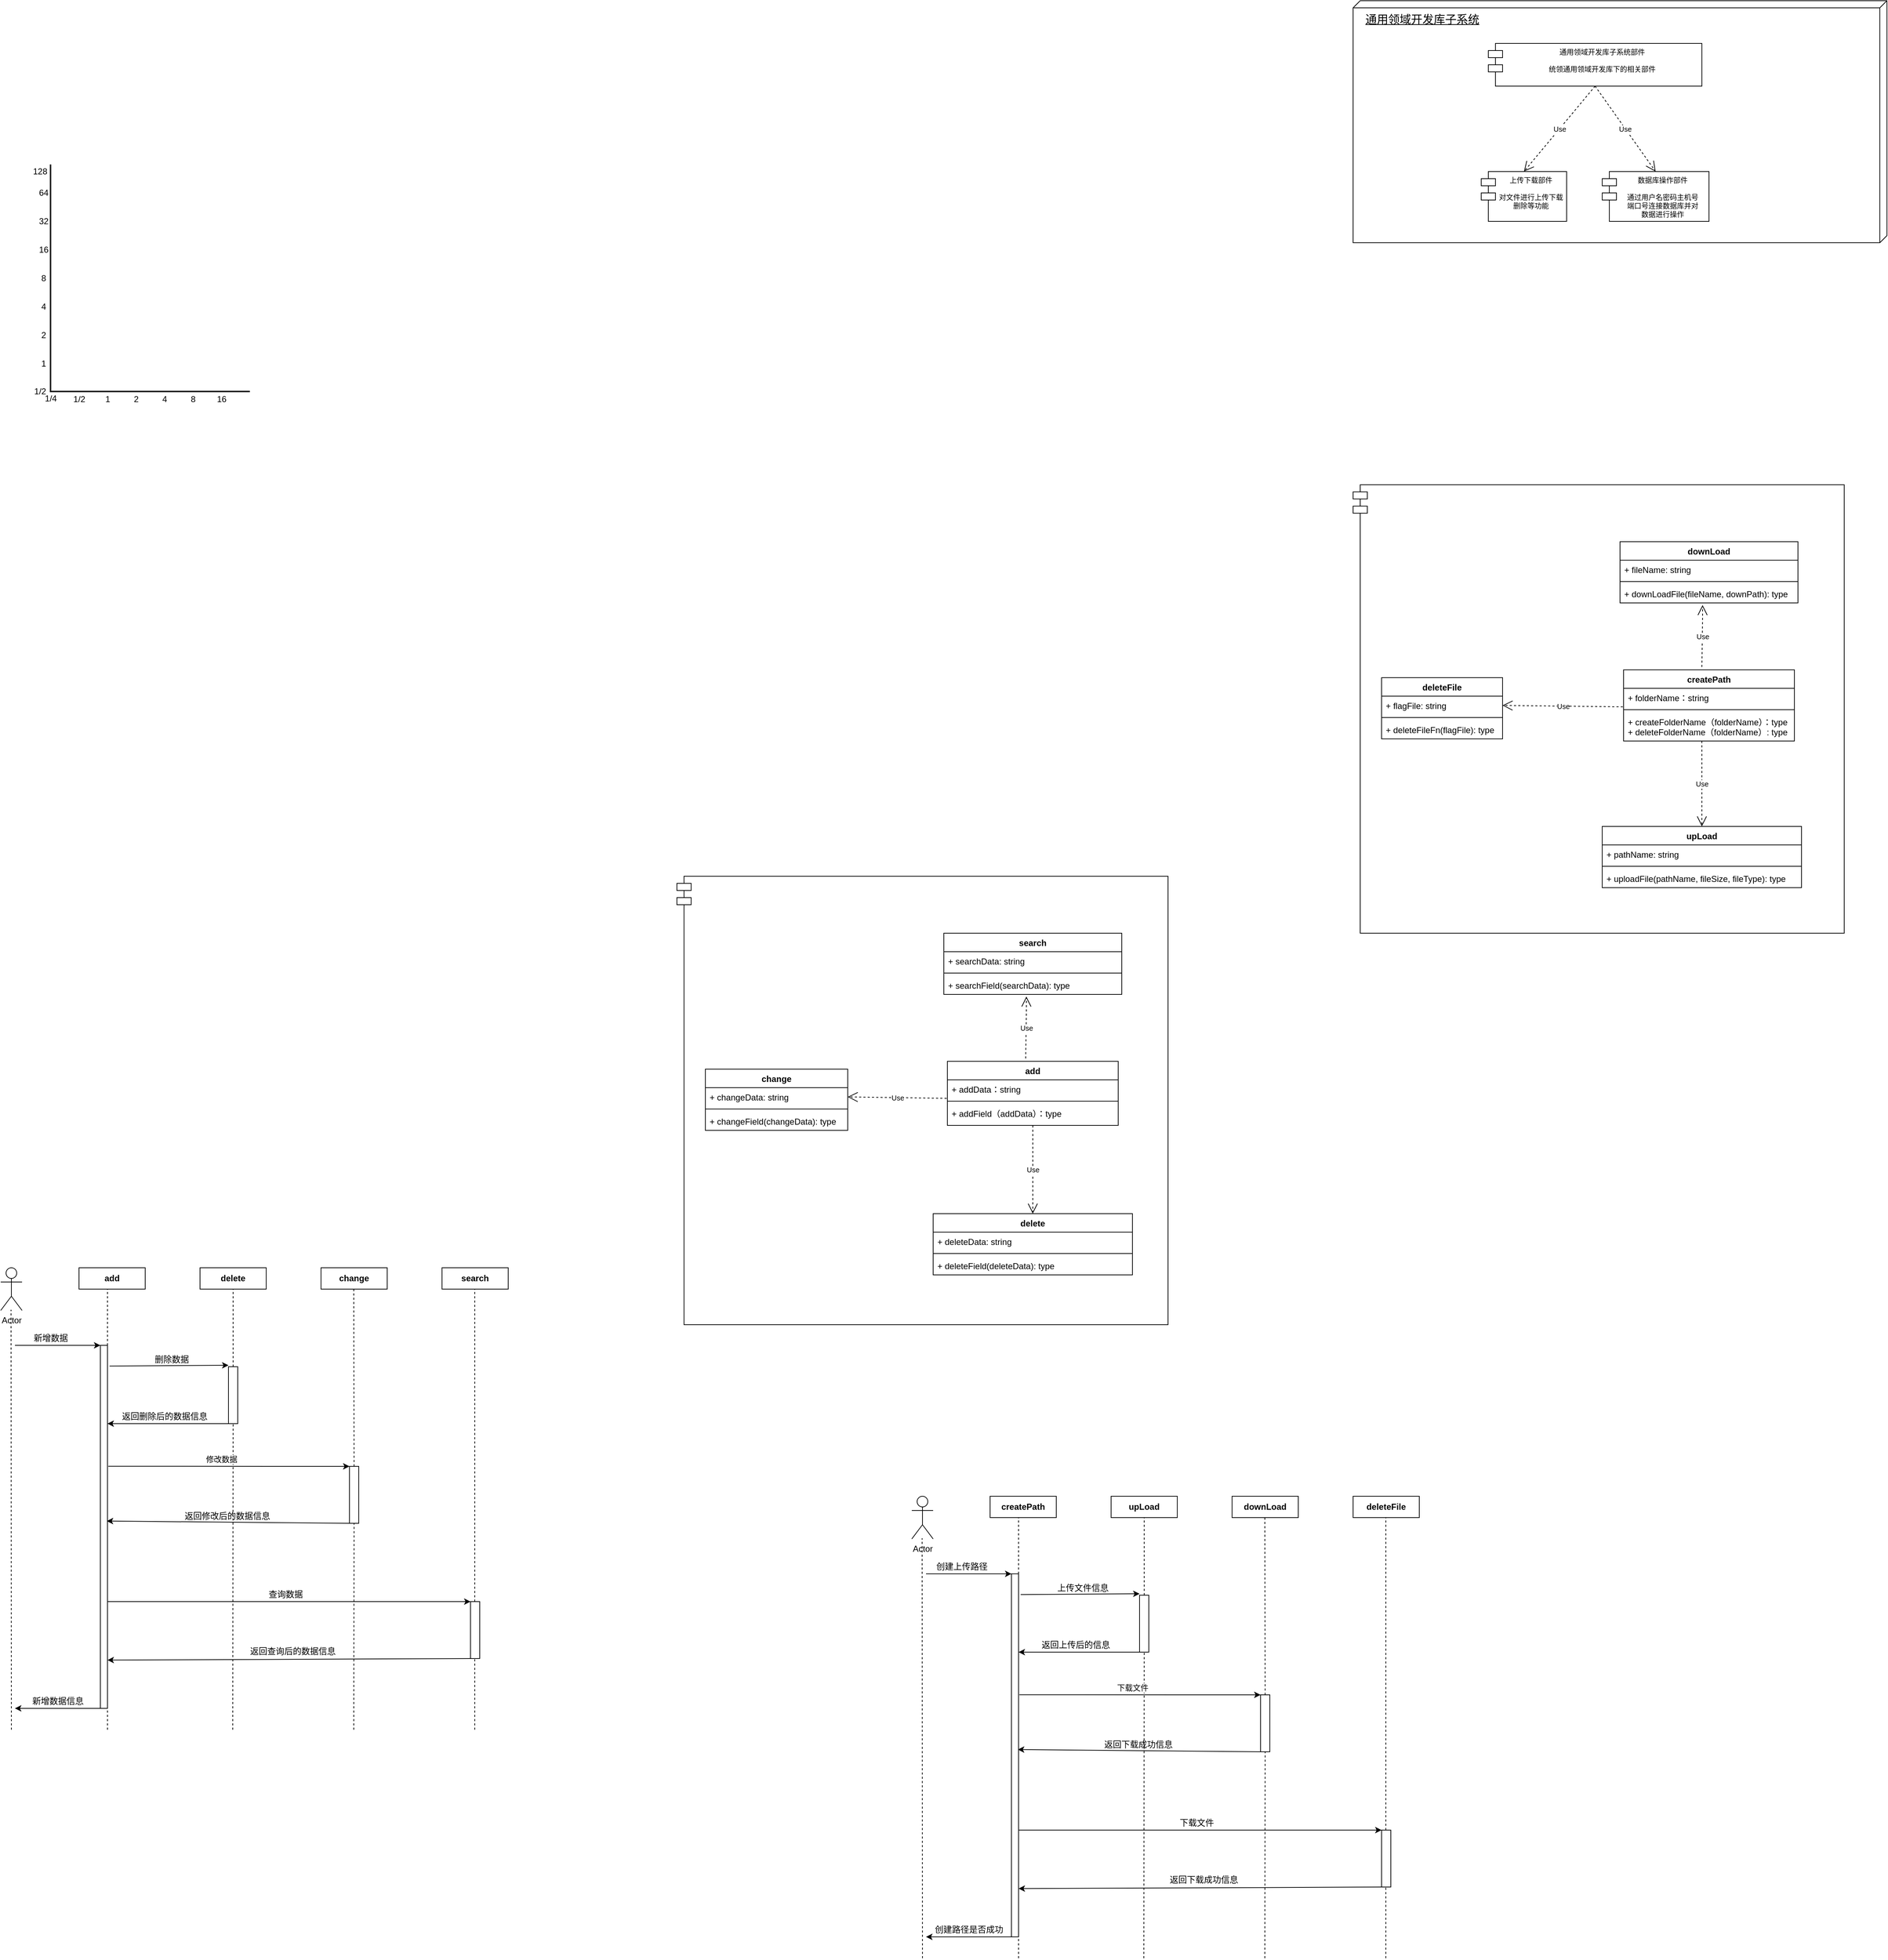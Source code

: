 <mxfile version="20.2.2" type="github" pages="2">
  <diagram id="GEklgDhc1H4WAajkZLwl" name="Page-1">
    <mxGraphModel dx="4471" dy="1165" grid="1" gridSize="10" guides="1" tooltips="1" connect="1" arrows="1" fold="1" page="1" pageScale="1" pageWidth="827" pageHeight="1169" math="0" shadow="0">
      <root>
        <mxCell id="0" />
        <mxCell id="1" parent="0" />
        <mxCell id="Ar353TBJQhKHL542_Uao-21" value="&lt;p class=&quot;MsoNormal&quot; style=&quot;margin: 0pt 0pt 0.0pt ; text-indent: 10pt ; text-align: justify ; line-height: 24px ; font-size: 12pt&quot;&gt;&lt;span style=&quot;font-size: 12pt&quot;&gt;通用领域开发库子系统&lt;/span&gt;&lt;/p&gt;" style="verticalAlign=top;align=left;spacingTop=8;spacingLeft=2;spacingRight=12;shape=cube;size=10;direction=south;fontStyle=4;html=1;" parent="1" vertex="1">
          <mxGeometry x="30" y="50" width="750" height="340" as="geometry" />
        </mxCell>
        <mxCell id="Ar353TBJQhKHL542_Uao-23" value="上传下载部件&#xa;&#xa;对文件进行上传下载&#xa;删除等功能" style="shape=module;align=left;spacingLeft=20;align=center;verticalAlign=top;fontSize=10;" parent="1" vertex="1">
          <mxGeometry x="210" y="290" width="120" height="70" as="geometry" />
        </mxCell>
        <mxCell id="Ar353TBJQhKHL542_Uao-27" value="数据库操作部件&#xa;&#xa;通过用户名密码主机号&#xa;端口号连接数据库并对&#xa;数据进行操作" style="shape=module;align=left;spacingLeft=20;align=center;verticalAlign=top;fontSize=10;" parent="1" vertex="1">
          <mxGeometry x="380" y="290" width="150" height="70" as="geometry" />
        </mxCell>
        <mxCell id="Ar353TBJQhKHL542_Uao-28" value="通用领域开发库子系统部件&#xa;&#xa;统领通用领域开发库下的相关部件" style="shape=module;align=left;spacingLeft=20;align=center;verticalAlign=top;fontSize=10;" parent="1" vertex="1">
          <mxGeometry x="220" y="110" width="300" height="60" as="geometry" />
        </mxCell>
        <mxCell id="Ar353TBJQhKHL542_Uao-37" value="Use" style="endArrow=open;endSize=12;dashed=1;html=1;fontSize=10;entryX=0.5;entryY=0;entryDx=0;entryDy=0;" parent="1" target="Ar353TBJQhKHL542_Uao-23" edge="1">
          <mxGeometry width="160" relative="1" as="geometry">
            <mxPoint x="370" y="170" as="sourcePoint" />
            <mxPoint x="250" y="270" as="targetPoint" />
          </mxGeometry>
        </mxCell>
        <mxCell id="Ar353TBJQhKHL542_Uao-39" value="Use" style="endArrow=open;endSize=12;dashed=1;html=1;fontSize=10;entryX=0.5;entryY=0;entryDx=0;entryDy=0;" parent="1" target="Ar353TBJQhKHL542_Uao-27" edge="1">
          <mxGeometry width="160" relative="1" as="geometry">
            <mxPoint x="370" y="170" as="sourcePoint" />
            <mxPoint x="650" y="200" as="targetPoint" />
          </mxGeometry>
        </mxCell>
        <mxCell id="AvT180ZhYpFqrlrHPldT-2" value="" style="shape=module;align=left;spacingLeft=20;align=center;verticalAlign=top;fontSize=10;" parent="1" vertex="1">
          <mxGeometry x="30" y="730" width="690" height="630" as="geometry" />
        </mxCell>
        <mxCell id="AvT180ZhYpFqrlrHPldT-16" value="createPath" style="swimlane;fontStyle=1;align=center;verticalAlign=top;childLayout=stackLayout;horizontal=1;startSize=26;horizontalStack=0;resizeParent=1;resizeParentMax=0;resizeLast=0;collapsible=1;marginBottom=0;" parent="1" vertex="1">
          <mxGeometry x="410" y="990" width="240" height="100" as="geometry" />
        </mxCell>
        <mxCell id="AvT180ZhYpFqrlrHPldT-36" value="Use" style="endArrow=open;endSize=12;dashed=1;html=1;fontSize=10;entryX=0.464;entryY=1.115;entryDx=0;entryDy=0;entryPerimeter=0;" parent="AvT180ZhYpFqrlrHPldT-16" target="AvT180ZhYpFqrlrHPldT-27" edge="1">
          <mxGeometry width="160" relative="1" as="geometry">
            <mxPoint x="110" y="-4" as="sourcePoint" />
            <mxPoint x="110" y="116" as="targetPoint" />
            <Array as="points">
              <mxPoint x="111" y="-71" />
            </Array>
          </mxGeometry>
        </mxCell>
        <mxCell id="AvT180ZhYpFqrlrHPldT-17" value="+ folderName：string" style="text;strokeColor=none;fillColor=none;align=left;verticalAlign=top;spacingLeft=4;spacingRight=4;overflow=hidden;rotatable=0;points=[[0,0.5],[1,0.5]];portConstraint=eastwest;" parent="AvT180ZhYpFqrlrHPldT-16" vertex="1">
          <mxGeometry y="26" width="240" height="26" as="geometry" />
        </mxCell>
        <mxCell id="AvT180ZhYpFqrlrHPldT-18" value="" style="line;strokeWidth=1;fillColor=none;align=left;verticalAlign=middle;spacingTop=-1;spacingLeft=3;spacingRight=3;rotatable=0;labelPosition=right;points=[];portConstraint=eastwest;" parent="AvT180ZhYpFqrlrHPldT-16" vertex="1">
          <mxGeometry y="52" width="240" height="8" as="geometry" />
        </mxCell>
        <mxCell id="AvT180ZhYpFqrlrHPldT-37" value="Use" style="endArrow=open;endSize=12;dashed=1;html=1;fontSize=10;entryX=1;entryY=0.5;entryDx=0;entryDy=0;" parent="AvT180ZhYpFqrlrHPldT-16" target="AvT180ZhYpFqrlrHPldT-29" edge="1">
          <mxGeometry width="160" relative="1" as="geometry">
            <mxPoint x="-1" y="52" as="sourcePoint" />
            <mxPoint x="-1" y="172" as="targetPoint" />
          </mxGeometry>
        </mxCell>
        <mxCell id="AvT180ZhYpFqrlrHPldT-19" value="+ createFolderName（folderName）：type&#xa;+ deleteFolderName（folderName）: type" style="text;strokeColor=none;fillColor=none;align=left;verticalAlign=top;spacingLeft=4;spacingRight=4;overflow=hidden;rotatable=0;points=[[0,0.5],[1,0.5]];portConstraint=eastwest;" parent="AvT180ZhYpFqrlrHPldT-16" vertex="1">
          <mxGeometry y="60" width="240" height="40" as="geometry" />
        </mxCell>
        <mxCell id="AvT180ZhYpFqrlrHPldT-20" value="upLoad" style="swimlane;fontStyle=1;align=center;verticalAlign=top;childLayout=stackLayout;horizontal=1;startSize=26;horizontalStack=0;resizeParent=1;resizeParentMax=0;resizeLast=0;collapsible=1;marginBottom=0;" parent="1" vertex="1">
          <mxGeometry x="380" y="1210" width="280" height="86" as="geometry" />
        </mxCell>
        <mxCell id="AvT180ZhYpFqrlrHPldT-21" value="+ pathName: string" style="text;strokeColor=none;fillColor=none;align=left;verticalAlign=top;spacingLeft=4;spacingRight=4;overflow=hidden;rotatable=0;points=[[0,0.5],[1,0.5]];portConstraint=eastwest;" parent="AvT180ZhYpFqrlrHPldT-20" vertex="1">
          <mxGeometry y="26" width="280" height="26" as="geometry" />
        </mxCell>
        <mxCell id="AvT180ZhYpFqrlrHPldT-22" value="" style="line;strokeWidth=1;fillColor=none;align=left;verticalAlign=middle;spacingTop=-1;spacingLeft=3;spacingRight=3;rotatable=0;labelPosition=right;points=[];portConstraint=eastwest;" parent="AvT180ZhYpFqrlrHPldT-20" vertex="1">
          <mxGeometry y="52" width="280" height="8" as="geometry" />
        </mxCell>
        <mxCell id="AvT180ZhYpFqrlrHPldT-23" value="+ uploadFile(pathName, fileSize, fileType): type" style="text;strokeColor=none;fillColor=none;align=left;verticalAlign=top;spacingLeft=4;spacingRight=4;overflow=hidden;rotatable=0;points=[[0,0.5],[1,0.5]];portConstraint=eastwest;" parent="AvT180ZhYpFqrlrHPldT-20" vertex="1">
          <mxGeometry y="60" width="280" height="26" as="geometry" />
        </mxCell>
        <mxCell id="AvT180ZhYpFqrlrHPldT-24" value="downLoad" style="swimlane;fontStyle=1;align=center;verticalAlign=top;childLayout=stackLayout;horizontal=1;startSize=26;horizontalStack=0;resizeParent=1;resizeParentMax=0;resizeLast=0;collapsible=1;marginBottom=0;" parent="1" vertex="1">
          <mxGeometry x="405" y="810" width="250" height="86" as="geometry" />
        </mxCell>
        <mxCell id="AvT180ZhYpFqrlrHPldT-25" value="+ fileName: string" style="text;strokeColor=none;fillColor=none;align=left;verticalAlign=top;spacingLeft=4;spacingRight=4;overflow=hidden;rotatable=0;points=[[0,0.5],[1,0.5]];portConstraint=eastwest;" parent="AvT180ZhYpFqrlrHPldT-24" vertex="1">
          <mxGeometry y="26" width="250" height="26" as="geometry" />
        </mxCell>
        <mxCell id="AvT180ZhYpFqrlrHPldT-26" value="" style="line;strokeWidth=1;fillColor=none;align=left;verticalAlign=middle;spacingTop=-1;spacingLeft=3;spacingRight=3;rotatable=0;labelPosition=right;points=[];portConstraint=eastwest;" parent="AvT180ZhYpFqrlrHPldT-24" vertex="1">
          <mxGeometry y="52" width="250" height="8" as="geometry" />
        </mxCell>
        <mxCell id="AvT180ZhYpFqrlrHPldT-27" value="+ downLoadFile(fileName, downPath): type" style="text;strokeColor=none;fillColor=none;align=left;verticalAlign=top;spacingLeft=4;spacingRight=4;overflow=hidden;rotatable=0;points=[[0,0.5],[1,0.5]];portConstraint=eastwest;" parent="AvT180ZhYpFqrlrHPldT-24" vertex="1">
          <mxGeometry y="60" width="250" height="26" as="geometry" />
        </mxCell>
        <mxCell id="AvT180ZhYpFqrlrHPldT-28" value="deleteFile" style="swimlane;fontStyle=1;align=center;verticalAlign=top;childLayout=stackLayout;horizontal=1;startSize=26;horizontalStack=0;resizeParent=1;resizeParentMax=0;resizeLast=0;collapsible=1;marginBottom=0;" parent="1" vertex="1">
          <mxGeometry x="70" y="1001" width="170" height="86" as="geometry" />
        </mxCell>
        <mxCell id="AvT180ZhYpFqrlrHPldT-29" value="+ flagFile: string" style="text;strokeColor=none;fillColor=none;align=left;verticalAlign=top;spacingLeft=4;spacingRight=4;overflow=hidden;rotatable=0;points=[[0,0.5],[1,0.5]];portConstraint=eastwest;" parent="AvT180ZhYpFqrlrHPldT-28" vertex="1">
          <mxGeometry y="26" width="170" height="26" as="geometry" />
        </mxCell>
        <mxCell id="AvT180ZhYpFqrlrHPldT-30" value="" style="line;strokeWidth=1;fillColor=none;align=left;verticalAlign=middle;spacingTop=-1;spacingLeft=3;spacingRight=3;rotatable=0;labelPosition=right;points=[];portConstraint=eastwest;" parent="AvT180ZhYpFqrlrHPldT-28" vertex="1">
          <mxGeometry y="52" width="170" height="8" as="geometry" />
        </mxCell>
        <mxCell id="AvT180ZhYpFqrlrHPldT-31" value="+ deleteFileFn(flagFile): type" style="text;strokeColor=none;fillColor=none;align=left;verticalAlign=top;spacingLeft=4;spacingRight=4;overflow=hidden;rotatable=0;points=[[0,0.5],[1,0.5]];portConstraint=eastwest;" parent="AvT180ZhYpFqrlrHPldT-28" vertex="1">
          <mxGeometry y="60" width="170" height="26" as="geometry" />
        </mxCell>
        <mxCell id="AvT180ZhYpFqrlrHPldT-35" value="Use" style="endArrow=open;endSize=12;dashed=1;html=1;fontSize=10;" parent="1" target="AvT180ZhYpFqrlrHPldT-20" edge="1">
          <mxGeometry width="160" relative="1" as="geometry">
            <mxPoint x="520" y="1090" as="sourcePoint" />
            <mxPoint x="605" y="1210" as="targetPoint" />
          </mxGeometry>
        </mxCell>
        <mxCell id="AvT180ZhYpFqrlrHPldT-38" value="" style="shape=module;align=left;spacingLeft=20;align=center;verticalAlign=top;fontSize=10;" parent="1" vertex="1">
          <mxGeometry x="-920" y="1280" width="690" height="630" as="geometry" />
        </mxCell>
        <mxCell id="AvT180ZhYpFqrlrHPldT-39" value="add" style="swimlane;fontStyle=1;align=center;verticalAlign=top;childLayout=stackLayout;horizontal=1;startSize=26;horizontalStack=0;resizeParent=1;resizeParentMax=0;resizeLast=0;collapsible=1;marginBottom=0;" parent="1" vertex="1">
          <mxGeometry x="-540" y="1540" width="240" height="90" as="geometry" />
        </mxCell>
        <mxCell id="AvT180ZhYpFqrlrHPldT-40" value="Use" style="endArrow=open;endSize=12;dashed=1;html=1;fontSize=10;entryX=0.464;entryY=1.115;entryDx=0;entryDy=0;entryPerimeter=0;" parent="AvT180ZhYpFqrlrHPldT-39" target="AvT180ZhYpFqrlrHPldT-52" edge="1">
          <mxGeometry width="160" relative="1" as="geometry">
            <mxPoint x="110" y="-4" as="sourcePoint" />
            <mxPoint x="110" y="116" as="targetPoint" />
            <Array as="points">
              <mxPoint x="111" y="-71" />
            </Array>
          </mxGeometry>
        </mxCell>
        <mxCell id="AvT180ZhYpFqrlrHPldT-41" value="+ addData：string" style="text;strokeColor=none;fillColor=none;align=left;verticalAlign=top;spacingLeft=4;spacingRight=4;overflow=hidden;rotatable=0;points=[[0,0.5],[1,0.5]];portConstraint=eastwest;" parent="AvT180ZhYpFqrlrHPldT-39" vertex="1">
          <mxGeometry y="26" width="240" height="26" as="geometry" />
        </mxCell>
        <mxCell id="AvT180ZhYpFqrlrHPldT-42" value="" style="line;strokeWidth=1;fillColor=none;align=left;verticalAlign=middle;spacingTop=-1;spacingLeft=3;spacingRight=3;rotatable=0;labelPosition=right;points=[];portConstraint=eastwest;" parent="AvT180ZhYpFqrlrHPldT-39" vertex="1">
          <mxGeometry y="52" width="240" height="8" as="geometry" />
        </mxCell>
        <mxCell id="AvT180ZhYpFqrlrHPldT-43" value="Use" style="endArrow=open;endSize=12;dashed=1;html=1;fontSize=10;entryX=1;entryY=0.5;entryDx=0;entryDy=0;" parent="AvT180ZhYpFqrlrHPldT-39" target="AvT180ZhYpFqrlrHPldT-54" edge="1">
          <mxGeometry width="160" relative="1" as="geometry">
            <mxPoint x="-1" y="52" as="sourcePoint" />
            <mxPoint x="-1" y="172" as="targetPoint" />
          </mxGeometry>
        </mxCell>
        <mxCell id="AvT180ZhYpFqrlrHPldT-44" value="+ addField（addData）：type" style="text;strokeColor=none;fillColor=none;align=left;verticalAlign=top;spacingLeft=4;spacingRight=4;overflow=hidden;rotatable=0;points=[[0,0.5],[1,0.5]];portConstraint=eastwest;" parent="AvT180ZhYpFqrlrHPldT-39" vertex="1">
          <mxGeometry y="60" width="240" height="30" as="geometry" />
        </mxCell>
        <mxCell id="AvT180ZhYpFqrlrHPldT-45" value="delete" style="swimlane;fontStyle=1;align=center;verticalAlign=top;childLayout=stackLayout;horizontal=1;startSize=26;horizontalStack=0;resizeParent=1;resizeParentMax=0;resizeLast=0;collapsible=1;marginBottom=0;" parent="1" vertex="1">
          <mxGeometry x="-560" y="1754" width="280" height="86" as="geometry" />
        </mxCell>
        <mxCell id="AvT180ZhYpFqrlrHPldT-46" value="+ deleteData: string" style="text;strokeColor=none;fillColor=none;align=left;verticalAlign=top;spacingLeft=4;spacingRight=4;overflow=hidden;rotatable=0;points=[[0,0.5],[1,0.5]];portConstraint=eastwest;" parent="AvT180ZhYpFqrlrHPldT-45" vertex="1">
          <mxGeometry y="26" width="280" height="26" as="geometry" />
        </mxCell>
        <mxCell id="AvT180ZhYpFqrlrHPldT-47" value="" style="line;strokeWidth=1;fillColor=none;align=left;verticalAlign=middle;spacingTop=-1;spacingLeft=3;spacingRight=3;rotatable=0;labelPosition=right;points=[];portConstraint=eastwest;" parent="AvT180ZhYpFqrlrHPldT-45" vertex="1">
          <mxGeometry y="52" width="280" height="8" as="geometry" />
        </mxCell>
        <mxCell id="AvT180ZhYpFqrlrHPldT-48" value="+ deleteField(deleteData): type" style="text;strokeColor=none;fillColor=none;align=left;verticalAlign=top;spacingLeft=4;spacingRight=4;overflow=hidden;rotatable=0;points=[[0,0.5],[1,0.5]];portConstraint=eastwest;" parent="AvT180ZhYpFqrlrHPldT-45" vertex="1">
          <mxGeometry y="60" width="280" height="26" as="geometry" />
        </mxCell>
        <mxCell id="AvT180ZhYpFqrlrHPldT-49" value="search" style="swimlane;fontStyle=1;align=center;verticalAlign=top;childLayout=stackLayout;horizontal=1;startSize=26;horizontalStack=0;resizeParent=1;resizeParentMax=0;resizeLast=0;collapsible=1;marginBottom=0;" parent="1" vertex="1">
          <mxGeometry x="-545" y="1360" width="250" height="86" as="geometry" />
        </mxCell>
        <mxCell id="AvT180ZhYpFqrlrHPldT-50" value="+ searchData: string" style="text;strokeColor=none;fillColor=none;align=left;verticalAlign=top;spacingLeft=4;spacingRight=4;overflow=hidden;rotatable=0;points=[[0,0.5],[1,0.5]];portConstraint=eastwest;" parent="AvT180ZhYpFqrlrHPldT-49" vertex="1">
          <mxGeometry y="26" width="250" height="26" as="geometry" />
        </mxCell>
        <mxCell id="AvT180ZhYpFqrlrHPldT-51" value="" style="line;strokeWidth=1;fillColor=none;align=left;verticalAlign=middle;spacingTop=-1;spacingLeft=3;spacingRight=3;rotatable=0;labelPosition=right;points=[];portConstraint=eastwest;" parent="AvT180ZhYpFqrlrHPldT-49" vertex="1">
          <mxGeometry y="52" width="250" height="8" as="geometry" />
        </mxCell>
        <mxCell id="AvT180ZhYpFqrlrHPldT-52" value="+ searchField(searchData): type" style="text;strokeColor=none;fillColor=none;align=left;verticalAlign=top;spacingLeft=4;spacingRight=4;overflow=hidden;rotatable=0;points=[[0,0.5],[1,0.5]];portConstraint=eastwest;" parent="AvT180ZhYpFqrlrHPldT-49" vertex="1">
          <mxGeometry y="60" width="250" height="26" as="geometry" />
        </mxCell>
        <mxCell id="AvT180ZhYpFqrlrHPldT-53" value="change" style="swimlane;fontStyle=1;align=center;verticalAlign=top;childLayout=stackLayout;horizontal=1;startSize=26;horizontalStack=0;resizeParent=1;resizeParentMax=0;resizeLast=0;collapsible=1;marginBottom=0;" parent="1" vertex="1">
          <mxGeometry x="-880" y="1551" width="200" height="86" as="geometry" />
        </mxCell>
        <mxCell id="AvT180ZhYpFqrlrHPldT-54" value="+ changeData: string" style="text;strokeColor=none;fillColor=none;align=left;verticalAlign=top;spacingLeft=4;spacingRight=4;overflow=hidden;rotatable=0;points=[[0,0.5],[1,0.5]];portConstraint=eastwest;" parent="AvT180ZhYpFqrlrHPldT-53" vertex="1">
          <mxGeometry y="26" width="200" height="26" as="geometry" />
        </mxCell>
        <mxCell id="AvT180ZhYpFqrlrHPldT-55" value="" style="line;strokeWidth=1;fillColor=none;align=left;verticalAlign=middle;spacingTop=-1;spacingLeft=3;spacingRight=3;rotatable=0;labelPosition=right;points=[];portConstraint=eastwest;" parent="AvT180ZhYpFqrlrHPldT-53" vertex="1">
          <mxGeometry y="52" width="200" height="8" as="geometry" />
        </mxCell>
        <mxCell id="AvT180ZhYpFqrlrHPldT-56" value="+ changeField(changeData): type" style="text;strokeColor=none;fillColor=none;align=left;verticalAlign=top;spacingLeft=4;spacingRight=4;overflow=hidden;rotatable=0;points=[[0,0.5],[1,0.5]];portConstraint=eastwest;" parent="AvT180ZhYpFqrlrHPldT-53" vertex="1">
          <mxGeometry y="60" width="200" height="26" as="geometry" />
        </mxCell>
        <mxCell id="AvT180ZhYpFqrlrHPldT-57" value="Use" style="endArrow=open;endSize=12;dashed=1;html=1;fontSize=10;" parent="1" source="AvT180ZhYpFqrlrHPldT-44" target="AvT180ZhYpFqrlrHPldT-45" edge="1">
          <mxGeometry width="160" relative="1" as="geometry">
            <mxPoint x="-430" y="1640" as="sourcePoint" />
            <mxPoint x="-345" y="1760" as="targetPoint" />
          </mxGeometry>
        </mxCell>
        <mxCell id="AvT180ZhYpFqrlrHPldT-58" value="Actor" style="shape=umlActor;verticalLabelPosition=bottom;verticalAlign=top;html=1;outlineConnect=0;" parent="1" vertex="1">
          <mxGeometry x="-590" y="2151" width="30" height="60" as="geometry" />
        </mxCell>
        <mxCell id="AvT180ZhYpFqrlrHPldT-59" value="" style="endArrow=none;dashed=1;html=1;rounded=0;" parent="1" edge="1">
          <mxGeometry width="50" height="50" relative="1" as="geometry">
            <mxPoint x="-575" y="2800" as="sourcePoint" />
            <mxPoint x="-575.5" y="2210" as="targetPoint" />
          </mxGeometry>
        </mxCell>
        <mxCell id="AvT180ZhYpFqrlrHPldT-61" value="&lt;span style=&quot;font-weight: 700&quot;&gt;createPath&lt;/span&gt;" style="rounded=0;whiteSpace=wrap;html=1;" parent="1" vertex="1">
          <mxGeometry x="-480" y="2151" width="93" height="30" as="geometry" />
        </mxCell>
        <mxCell id="AvT180ZhYpFqrlrHPldT-62" value="&lt;span style=&quot;font-weight: 700&quot;&gt;upLoad&lt;/span&gt;" style="rounded=0;whiteSpace=wrap;html=1;" parent="1" vertex="1">
          <mxGeometry x="-310" y="2151" width="93" height="30" as="geometry" />
        </mxCell>
        <mxCell id="AvT180ZhYpFqrlrHPldT-63" value="&lt;span style=&quot;font-weight: 700&quot;&gt;downLoad&lt;/span&gt;" style="rounded=0;whiteSpace=wrap;html=1;" parent="1" vertex="1">
          <mxGeometry x="-140" y="2151" width="93" height="30" as="geometry" />
        </mxCell>
        <mxCell id="AvT180ZhYpFqrlrHPldT-64" value="&lt;span style=&quot;font-weight: 700&quot;&gt;deleteFile&lt;/span&gt;" style="rounded=0;whiteSpace=wrap;html=1;" parent="1" vertex="1">
          <mxGeometry x="30" y="2151" width="93" height="30" as="geometry" />
        </mxCell>
        <mxCell id="AvT180ZhYpFqrlrHPldT-66" value="" style="endArrow=none;dashed=1;html=1;rounded=0;" parent="1" edge="1">
          <mxGeometry width="50" height="50" relative="1" as="geometry">
            <mxPoint x="-440" y="2800" as="sourcePoint" />
            <mxPoint x="-440" y="2181" as="targetPoint" />
          </mxGeometry>
        </mxCell>
        <mxCell id="AvT180ZhYpFqrlrHPldT-67" value="" style="endArrow=none;dashed=1;html=1;rounded=0;entryX=0.5;entryY=1;entryDx=0;entryDy=0;startArrow=none;" parent="1" source="AvT180ZhYpFqrlrHPldT-79" target="AvT180ZhYpFqrlrHPldT-62" edge="1">
          <mxGeometry width="50" height="50" relative="1" as="geometry">
            <mxPoint x="-264" y="2800" as="sourcePoint" />
            <mxPoint x="-264" y="2200" as="targetPoint" />
          </mxGeometry>
        </mxCell>
        <mxCell id="AvT180ZhYpFqrlrHPldT-69" value="" style="endArrow=none;dashed=1;html=1;rounded=0;startArrow=none;" parent="1" source="AvT180ZhYpFqrlrHPldT-85" edge="1">
          <mxGeometry width="50" height="50" relative="1" as="geometry">
            <mxPoint x="-94" y="2800" as="sourcePoint" />
            <mxPoint x="-94" y="2181" as="targetPoint" />
          </mxGeometry>
        </mxCell>
        <mxCell id="AvT180ZhYpFqrlrHPldT-71" value="" style="endArrow=none;dashed=1;html=1;rounded=0;" parent="1" edge="1">
          <mxGeometry width="50" height="50" relative="1" as="geometry">
            <mxPoint x="76" y="2800" as="sourcePoint" />
            <mxPoint x="76" y="2181" as="targetPoint" />
          </mxGeometry>
        </mxCell>
        <mxCell id="AvT180ZhYpFqrlrHPldT-72" value="" style="rounded=0;whiteSpace=wrap;html=1;" parent="1" vertex="1">
          <mxGeometry x="-450" y="2260" width="10" height="510" as="geometry" />
        </mxCell>
        <mxCell id="AvT180ZhYpFqrlrHPldT-73" value="" style="endArrow=classic;html=1;rounded=0;" parent="1" edge="1">
          <mxGeometry width="50" height="50" relative="1" as="geometry">
            <mxPoint x="-570" y="2260" as="sourcePoint" />
            <mxPoint x="-450" y="2260" as="targetPoint" />
          </mxGeometry>
        </mxCell>
        <mxCell id="AvT180ZhYpFqrlrHPldT-74" value="" style="endArrow=classic;html=1;rounded=0;exitX=0;exitY=1;exitDx=0;exitDy=0;" parent="1" source="AvT180ZhYpFqrlrHPldT-72" edge="1">
          <mxGeometry width="50" height="50" relative="1" as="geometry">
            <mxPoint x="-620" y="2820" as="sourcePoint" />
            <mxPoint x="-570" y="2770" as="targetPoint" />
          </mxGeometry>
        </mxCell>
        <mxCell id="AvT180ZhYpFqrlrHPldT-75" value="创建上传路径" style="text;html=1;align=center;verticalAlign=middle;resizable=0;points=[];autosize=1;strokeColor=none;fillColor=none;" parent="1" vertex="1">
          <mxGeometry x="-565" y="2240" width="90" height="20" as="geometry" />
        </mxCell>
        <mxCell id="AvT180ZhYpFqrlrHPldT-76" value="创建路径是否成功" style="text;html=1;align=center;verticalAlign=middle;resizable=0;points=[];autosize=1;strokeColor=none;fillColor=none;" parent="1" vertex="1">
          <mxGeometry x="-565" y="2750" width="110" height="20" as="geometry" />
        </mxCell>
        <mxCell id="AvT180ZhYpFqrlrHPldT-87" value="" style="rounded=0;whiteSpace=wrap;html=1;" parent="1" vertex="1">
          <mxGeometry x="70" y="2620" width="13" height="80" as="geometry" />
        </mxCell>
        <mxCell id="AvT180ZhYpFqrlrHPldT-85" value="" style="rounded=0;whiteSpace=wrap;html=1;" parent="1" vertex="1">
          <mxGeometry x="-100" y="2430" width="13" height="80" as="geometry" />
        </mxCell>
        <mxCell id="AvT180ZhYpFqrlrHPldT-90" value="" style="endArrow=none;dashed=1;html=1;rounded=0;" parent="1" target="AvT180ZhYpFqrlrHPldT-85" edge="1">
          <mxGeometry width="50" height="50" relative="1" as="geometry">
            <mxPoint x="-94" y="2800" as="sourcePoint" />
            <mxPoint x="-94" y="2181" as="targetPoint" />
          </mxGeometry>
        </mxCell>
        <mxCell id="AvT180ZhYpFqrlrHPldT-79" value="" style="rounded=0;whiteSpace=wrap;html=1;" parent="1" vertex="1">
          <mxGeometry x="-270" y="2290" width="13" height="80" as="geometry" />
        </mxCell>
        <mxCell id="AvT180ZhYpFqrlrHPldT-91" value="" style="endArrow=none;dashed=1;html=1;rounded=0;entryX=0.5;entryY=1;entryDx=0;entryDy=0;" parent="1" target="AvT180ZhYpFqrlrHPldT-79" edge="1">
          <mxGeometry width="50" height="50" relative="1" as="geometry">
            <mxPoint x="-264" y="2800" as="sourcePoint" />
            <mxPoint x="-263.5" y="2181" as="targetPoint" />
          </mxGeometry>
        </mxCell>
        <mxCell id="AvT180ZhYpFqrlrHPldT-92" value="" style="endArrow=classic;html=1;rounded=0;exitX=1.3;exitY=0.057;exitDx=0;exitDy=0;exitPerimeter=0;" parent="1" source="AvT180ZhYpFqrlrHPldT-72" edge="1">
          <mxGeometry width="50" height="50" relative="1" as="geometry">
            <mxPoint x="-320" y="2338" as="sourcePoint" />
            <mxPoint x="-270" y="2288" as="targetPoint" />
          </mxGeometry>
        </mxCell>
        <mxCell id="AvT180ZhYpFqrlrHPldT-96" value="" style="endArrow=classic;html=1;rounded=0;entryX=0;entryY=0;entryDx=0;entryDy=0;exitX=1.1;exitY=0.333;exitDx=0;exitDy=0;exitPerimeter=0;" parent="1" source="AvT180ZhYpFqrlrHPldT-72" target="AvT180ZhYpFqrlrHPldT-85" edge="1">
          <mxGeometry width="50" height="50" relative="1" as="geometry">
            <mxPoint x="-260" y="2430" as="sourcePoint" />
            <mxPoint x="-113" y="2430" as="targetPoint" />
          </mxGeometry>
        </mxCell>
        <mxCell id="AvT180ZhYpFqrlrHPldT-103" value="下载文件" style="edgeLabel;html=1;align=center;verticalAlign=middle;resizable=0;points=[];" parent="AvT180ZhYpFqrlrHPldT-96" vertex="1" connectable="0">
          <mxGeometry x="-0.139" y="2" relative="1" as="geometry">
            <mxPoint x="13" y="-8" as="offset" />
          </mxGeometry>
        </mxCell>
        <mxCell id="AvT180ZhYpFqrlrHPldT-97" value="" style="endArrow=classic;html=1;rounded=0;" parent="1" edge="1">
          <mxGeometry width="50" height="50" relative="1" as="geometry">
            <mxPoint x="-440" y="2620" as="sourcePoint" />
            <mxPoint x="70" y="2620" as="targetPoint" />
          </mxGeometry>
        </mxCell>
        <mxCell id="AvT180ZhYpFqrlrHPldT-98" value="" style="endArrow=classic;html=1;rounded=0;" parent="1" edge="1">
          <mxGeometry width="50" height="50" relative="1" as="geometry">
            <mxPoint x="-267" y="2370" as="sourcePoint" />
            <mxPoint x="-440" y="2370" as="targetPoint" />
          </mxGeometry>
        </mxCell>
        <mxCell id="AvT180ZhYpFqrlrHPldT-99" value="" style="endArrow=classic;html=1;rounded=0;entryX=0.9;entryY=0.484;entryDx=0;entryDy=0;entryPerimeter=0;" parent="1" target="AvT180ZhYpFqrlrHPldT-72" edge="1">
          <mxGeometry width="50" height="50" relative="1" as="geometry">
            <mxPoint x="-100" y="2510" as="sourcePoint" />
            <mxPoint x="-260" y="2510" as="targetPoint" />
          </mxGeometry>
        </mxCell>
        <mxCell id="AvT180ZhYpFqrlrHPldT-100" value="" style="endArrow=classic;html=1;rounded=0;entryX=1;entryY=0.867;entryDx=0;entryDy=0;entryPerimeter=0;" parent="1" target="AvT180ZhYpFqrlrHPldT-72" edge="1">
          <mxGeometry width="50" height="50" relative="1" as="geometry">
            <mxPoint x="70" y="2700" as="sourcePoint" />
            <mxPoint x="-90" y="2700" as="targetPoint" />
          </mxGeometry>
        </mxCell>
        <mxCell id="AvT180ZhYpFqrlrHPldT-101" value="上传文件信息" style="text;html=1;align=center;verticalAlign=middle;resizable=0;points=[];autosize=1;strokeColor=none;fillColor=none;" parent="1" vertex="1">
          <mxGeometry x="-395" y="2270" width="90" height="20" as="geometry" />
        </mxCell>
        <mxCell id="AvT180ZhYpFqrlrHPldT-102" value="返回上传后的信息" style="text;html=1;align=center;verticalAlign=middle;resizable=0;points=[];autosize=1;strokeColor=none;fillColor=none;" parent="1" vertex="1">
          <mxGeometry x="-415" y="2350" width="110" height="20" as="geometry" />
        </mxCell>
        <mxCell id="AvT180ZhYpFqrlrHPldT-104" value="返回下载成功信息" style="text;html=1;align=center;verticalAlign=middle;resizable=0;points=[];autosize=1;strokeColor=none;fillColor=none;" parent="1" vertex="1">
          <mxGeometry x="-327" y="2490" width="110" height="20" as="geometry" />
        </mxCell>
        <mxCell id="AvT180ZhYpFqrlrHPldT-105" value="下载文件" style="text;html=1;align=center;verticalAlign=middle;resizable=0;points=[];autosize=1;strokeColor=none;fillColor=none;" parent="1" vertex="1">
          <mxGeometry x="-220" y="2600" width="60" height="20" as="geometry" />
        </mxCell>
        <mxCell id="AvT180ZhYpFqrlrHPldT-106" value="返回下载成功信息" style="text;html=1;align=center;verticalAlign=middle;resizable=0;points=[];autosize=1;strokeColor=none;fillColor=none;" parent="1" vertex="1">
          <mxGeometry x="-235" y="2680" width="110" height="20" as="geometry" />
        </mxCell>
        <mxCell id="AvT180ZhYpFqrlrHPldT-107" value="Actor" style="shape=umlActor;verticalLabelPosition=bottom;verticalAlign=top;html=1;outlineConnect=0;" parent="1" vertex="1">
          <mxGeometry x="-1870" y="1830" width="30" height="60" as="geometry" />
        </mxCell>
        <mxCell id="AvT180ZhYpFqrlrHPldT-108" value="" style="endArrow=none;dashed=1;html=1;rounded=0;" parent="1" edge="1">
          <mxGeometry width="50" height="50" relative="1" as="geometry">
            <mxPoint x="-1855" y="2479" as="sourcePoint" />
            <mxPoint x="-1855.5" y="1889" as="targetPoint" />
          </mxGeometry>
        </mxCell>
        <mxCell id="AvT180ZhYpFqrlrHPldT-109" value="&lt;span style=&quot;font-weight: 700&quot;&gt;add&lt;/span&gt;" style="rounded=0;whiteSpace=wrap;html=1;" parent="1" vertex="1">
          <mxGeometry x="-1760" y="1830" width="93" height="30" as="geometry" />
        </mxCell>
        <mxCell id="AvT180ZhYpFqrlrHPldT-110" value="&lt;span style=&quot;font-weight: 700&quot;&gt;delete&lt;/span&gt;" style="rounded=0;whiteSpace=wrap;html=1;" parent="1" vertex="1">
          <mxGeometry x="-1590" y="1830" width="93" height="30" as="geometry" />
        </mxCell>
        <mxCell id="AvT180ZhYpFqrlrHPldT-111" value="&lt;span style=&quot;font-weight: 700&quot;&gt;change&lt;/span&gt;" style="rounded=0;whiteSpace=wrap;html=1;" parent="1" vertex="1">
          <mxGeometry x="-1420" y="1830" width="93" height="30" as="geometry" />
        </mxCell>
        <mxCell id="AvT180ZhYpFqrlrHPldT-112" value="&lt;span style=&quot;font-weight: 700&quot;&gt;search&lt;/span&gt;" style="rounded=0;whiteSpace=wrap;html=1;" parent="1" vertex="1">
          <mxGeometry x="-1250" y="1830" width="93" height="30" as="geometry" />
        </mxCell>
        <mxCell id="AvT180ZhYpFqrlrHPldT-113" value="" style="endArrow=none;dashed=1;html=1;rounded=0;" parent="1" edge="1">
          <mxGeometry width="50" height="50" relative="1" as="geometry">
            <mxPoint x="-1720" y="2479" as="sourcePoint" />
            <mxPoint x="-1720" y="1860" as="targetPoint" />
          </mxGeometry>
        </mxCell>
        <mxCell id="AvT180ZhYpFqrlrHPldT-114" value="" style="endArrow=none;dashed=1;html=1;rounded=0;entryX=0.5;entryY=1;entryDx=0;entryDy=0;startArrow=none;" parent="1" source="AvT180ZhYpFqrlrHPldT-125" target="AvT180ZhYpFqrlrHPldT-110" edge="1">
          <mxGeometry width="50" height="50" relative="1" as="geometry">
            <mxPoint x="-1544" y="2479" as="sourcePoint" />
            <mxPoint x="-1544" y="1879" as="targetPoint" />
          </mxGeometry>
        </mxCell>
        <mxCell id="AvT180ZhYpFqrlrHPldT-115" value="" style="endArrow=none;dashed=1;html=1;rounded=0;startArrow=none;" parent="1" source="AvT180ZhYpFqrlrHPldT-123" edge="1">
          <mxGeometry width="50" height="50" relative="1" as="geometry">
            <mxPoint x="-1374" y="2479" as="sourcePoint" />
            <mxPoint x="-1374" y="1860" as="targetPoint" />
          </mxGeometry>
        </mxCell>
        <mxCell id="AvT180ZhYpFqrlrHPldT-116" value="" style="endArrow=none;dashed=1;html=1;rounded=0;" parent="1" edge="1">
          <mxGeometry width="50" height="50" relative="1" as="geometry">
            <mxPoint x="-1204" y="2479" as="sourcePoint" />
            <mxPoint x="-1204" y="1860" as="targetPoint" />
          </mxGeometry>
        </mxCell>
        <mxCell id="AvT180ZhYpFqrlrHPldT-117" value="" style="rounded=0;whiteSpace=wrap;html=1;" parent="1" vertex="1">
          <mxGeometry x="-1730" y="1939" width="10" height="510" as="geometry" />
        </mxCell>
        <mxCell id="AvT180ZhYpFqrlrHPldT-118" value="" style="endArrow=classic;html=1;rounded=0;" parent="1" edge="1">
          <mxGeometry width="50" height="50" relative="1" as="geometry">
            <mxPoint x="-1850" y="1939" as="sourcePoint" />
            <mxPoint x="-1730" y="1939" as="targetPoint" />
          </mxGeometry>
        </mxCell>
        <mxCell id="AvT180ZhYpFqrlrHPldT-119" value="" style="endArrow=classic;html=1;rounded=0;exitX=0;exitY=1;exitDx=0;exitDy=0;" parent="1" source="AvT180ZhYpFqrlrHPldT-117" edge="1">
          <mxGeometry width="50" height="50" relative="1" as="geometry">
            <mxPoint x="-1900" y="2499" as="sourcePoint" />
            <mxPoint x="-1850" y="2449" as="targetPoint" />
          </mxGeometry>
        </mxCell>
        <mxCell id="AvT180ZhYpFqrlrHPldT-120" value="新增数据" style="text;html=1;align=center;verticalAlign=middle;resizable=0;points=[];autosize=1;strokeColor=none;fillColor=none;" parent="1" vertex="1">
          <mxGeometry x="-1830" y="1919" width="60" height="20" as="geometry" />
        </mxCell>
        <mxCell id="AvT180ZhYpFqrlrHPldT-121" value="新增数据信息" style="text;html=1;align=center;verticalAlign=middle;resizable=0;points=[];autosize=1;strokeColor=none;fillColor=none;" parent="1" vertex="1">
          <mxGeometry x="-1835" y="2429" width="90" height="20" as="geometry" />
        </mxCell>
        <mxCell id="AvT180ZhYpFqrlrHPldT-122" value="" style="rounded=0;whiteSpace=wrap;html=1;" parent="1" vertex="1">
          <mxGeometry x="-1210" y="2299" width="13" height="80" as="geometry" />
        </mxCell>
        <mxCell id="AvT180ZhYpFqrlrHPldT-123" value="" style="rounded=0;whiteSpace=wrap;html=1;" parent="1" vertex="1">
          <mxGeometry x="-1380" y="2109" width="13" height="80" as="geometry" />
        </mxCell>
        <mxCell id="AvT180ZhYpFqrlrHPldT-124" value="" style="endArrow=none;dashed=1;html=1;rounded=0;" parent="1" target="AvT180ZhYpFqrlrHPldT-123" edge="1">
          <mxGeometry width="50" height="50" relative="1" as="geometry">
            <mxPoint x="-1374" y="2479" as="sourcePoint" />
            <mxPoint x="-1374" y="1860" as="targetPoint" />
          </mxGeometry>
        </mxCell>
        <mxCell id="AvT180ZhYpFqrlrHPldT-125" value="" style="rounded=0;whiteSpace=wrap;html=1;" parent="1" vertex="1">
          <mxGeometry x="-1550" y="1969" width="13" height="80" as="geometry" />
        </mxCell>
        <mxCell id="AvT180ZhYpFqrlrHPldT-126" value="" style="endArrow=none;dashed=1;html=1;rounded=0;entryX=0.5;entryY=1;entryDx=0;entryDy=0;" parent="1" target="AvT180ZhYpFqrlrHPldT-125" edge="1">
          <mxGeometry width="50" height="50" relative="1" as="geometry">
            <mxPoint x="-1544" y="2479" as="sourcePoint" />
            <mxPoint x="-1543.5" y="1860" as="targetPoint" />
          </mxGeometry>
        </mxCell>
        <mxCell id="AvT180ZhYpFqrlrHPldT-127" value="" style="endArrow=classic;html=1;rounded=0;exitX=1.3;exitY=0.057;exitDx=0;exitDy=0;exitPerimeter=0;" parent="1" source="AvT180ZhYpFqrlrHPldT-117" edge="1">
          <mxGeometry width="50" height="50" relative="1" as="geometry">
            <mxPoint x="-1600" y="2017" as="sourcePoint" />
            <mxPoint x="-1550" y="1967" as="targetPoint" />
          </mxGeometry>
        </mxCell>
        <mxCell id="AvT180ZhYpFqrlrHPldT-128" value="" style="endArrow=classic;html=1;rounded=0;entryX=0;entryY=0;entryDx=0;entryDy=0;exitX=1.1;exitY=0.333;exitDx=0;exitDy=0;exitPerimeter=0;" parent="1" source="AvT180ZhYpFqrlrHPldT-117" target="AvT180ZhYpFqrlrHPldT-123" edge="1">
          <mxGeometry width="50" height="50" relative="1" as="geometry">
            <mxPoint x="-1540" y="2109" as="sourcePoint" />
            <mxPoint x="-1393" y="2109" as="targetPoint" />
          </mxGeometry>
        </mxCell>
        <mxCell id="AvT180ZhYpFqrlrHPldT-129" value="修改数据" style="edgeLabel;html=1;align=center;verticalAlign=middle;resizable=0;points=[];" parent="AvT180ZhYpFqrlrHPldT-128" vertex="1" connectable="0">
          <mxGeometry x="-0.139" y="2" relative="1" as="geometry">
            <mxPoint x="13" y="-8" as="offset" />
          </mxGeometry>
        </mxCell>
        <mxCell id="AvT180ZhYpFqrlrHPldT-130" value="" style="endArrow=classic;html=1;rounded=0;" parent="1" edge="1">
          <mxGeometry width="50" height="50" relative="1" as="geometry">
            <mxPoint x="-1720" y="2299" as="sourcePoint" />
            <mxPoint x="-1210" y="2299" as="targetPoint" />
          </mxGeometry>
        </mxCell>
        <mxCell id="AvT180ZhYpFqrlrHPldT-131" value="" style="endArrow=classic;html=1;rounded=0;" parent="1" edge="1">
          <mxGeometry width="50" height="50" relative="1" as="geometry">
            <mxPoint x="-1547" y="2049" as="sourcePoint" />
            <mxPoint x="-1720" y="2049" as="targetPoint" />
          </mxGeometry>
        </mxCell>
        <mxCell id="AvT180ZhYpFqrlrHPldT-132" value="" style="endArrow=classic;html=1;rounded=0;entryX=0.9;entryY=0.484;entryDx=0;entryDy=0;entryPerimeter=0;" parent="1" target="AvT180ZhYpFqrlrHPldT-117" edge="1">
          <mxGeometry width="50" height="50" relative="1" as="geometry">
            <mxPoint x="-1380" y="2189" as="sourcePoint" />
            <mxPoint x="-1540" y="2189" as="targetPoint" />
          </mxGeometry>
        </mxCell>
        <mxCell id="AvT180ZhYpFqrlrHPldT-133" value="" style="endArrow=classic;html=1;rounded=0;entryX=1;entryY=0.867;entryDx=0;entryDy=0;entryPerimeter=0;" parent="1" target="AvT180ZhYpFqrlrHPldT-117" edge="1">
          <mxGeometry width="50" height="50" relative="1" as="geometry">
            <mxPoint x="-1210" y="2379" as="sourcePoint" />
            <mxPoint x="-1370" y="2379" as="targetPoint" />
          </mxGeometry>
        </mxCell>
        <mxCell id="AvT180ZhYpFqrlrHPldT-134" value="删除数据" style="text;html=1;align=center;verticalAlign=middle;resizable=0;points=[];autosize=1;strokeColor=none;fillColor=none;" parent="1" vertex="1">
          <mxGeometry x="-1660" y="1949" width="60" height="20" as="geometry" />
        </mxCell>
        <mxCell id="AvT180ZhYpFqrlrHPldT-135" value="返回删除后的数据信息" style="text;html=1;align=center;verticalAlign=middle;resizable=0;points=[];autosize=1;strokeColor=none;fillColor=none;" parent="1" vertex="1">
          <mxGeometry x="-1710" y="2029" width="140" height="20" as="geometry" />
        </mxCell>
        <mxCell id="AvT180ZhYpFqrlrHPldT-136" value="返回修改后的数据信息" style="text;html=1;align=center;verticalAlign=middle;resizable=0;points=[];autosize=1;strokeColor=none;fillColor=none;" parent="1" vertex="1">
          <mxGeometry x="-1622" y="2169" width="140" height="20" as="geometry" />
        </mxCell>
        <mxCell id="AvT180ZhYpFqrlrHPldT-137" value="查询数据" style="text;html=1;align=center;verticalAlign=middle;resizable=0;points=[];autosize=1;strokeColor=none;fillColor=none;" parent="1" vertex="1">
          <mxGeometry x="-1500" y="2279" width="60" height="20" as="geometry" />
        </mxCell>
        <mxCell id="AvT180ZhYpFqrlrHPldT-138" value="返回查询后的数据信息" style="text;html=1;align=center;verticalAlign=middle;resizable=0;points=[];autosize=1;strokeColor=none;fillColor=none;" parent="1" vertex="1">
          <mxGeometry x="-1530" y="2359" width="140" height="20" as="geometry" />
        </mxCell>
        <mxCell id="RGD3B5-xMVjFhW2lKrbv-3" value="" style="line;strokeWidth=2;html=1;" vertex="1" parent="1">
          <mxGeometry x="-1800" y="594" width="280" height="10" as="geometry" />
        </mxCell>
        <mxCell id="RGD3B5-xMVjFhW2lKrbv-4" value="" style="line;strokeWidth=2;direction=south;html=1;" vertex="1" parent="1">
          <mxGeometry x="-1805" y="280" width="10" height="320" as="geometry" />
        </mxCell>
        <mxCell id="RGD3B5-xMVjFhW2lKrbv-6" value="1/2" style="text;html=1;align=center;verticalAlign=middle;resizable=0;points=[];autosize=1;strokeColor=none;fillColor=none;" vertex="1" parent="1">
          <mxGeometry x="-1835" y="584" width="40" height="30" as="geometry" />
        </mxCell>
        <mxCell id="RGD3B5-xMVjFhW2lKrbv-7" value="1/4" style="text;html=1;align=center;verticalAlign=middle;resizable=0;points=[];autosize=1;strokeColor=none;fillColor=none;" vertex="1" parent="1">
          <mxGeometry x="-1820" y="594" width="40" height="30" as="geometry" />
        </mxCell>
        <mxCell id="RGD3B5-xMVjFhW2lKrbv-8" value="1/2" style="text;html=1;align=center;verticalAlign=middle;resizable=0;points=[];autosize=1;strokeColor=none;fillColor=none;" vertex="1" parent="1">
          <mxGeometry x="-1780" y="595" width="40" height="30" as="geometry" />
        </mxCell>
        <mxCell id="RGD3B5-xMVjFhW2lKrbv-9" value="1" style="text;html=1;align=center;verticalAlign=middle;resizable=0;points=[];autosize=1;strokeColor=none;fillColor=none;" vertex="1" parent="1">
          <mxGeometry x="-1735" y="595" width="30" height="30" as="geometry" />
        </mxCell>
        <mxCell id="RGD3B5-xMVjFhW2lKrbv-10" value="2" style="text;html=1;align=center;verticalAlign=middle;resizable=0;points=[];autosize=1;strokeColor=none;fillColor=none;" vertex="1" parent="1">
          <mxGeometry x="-1695" y="595" width="30" height="30" as="geometry" />
        </mxCell>
        <mxCell id="RGD3B5-xMVjFhW2lKrbv-11" value="4" style="text;html=1;align=center;verticalAlign=middle;resizable=0;points=[];autosize=1;strokeColor=none;fillColor=none;" vertex="1" parent="1">
          <mxGeometry x="-1655" y="595" width="30" height="30" as="geometry" />
        </mxCell>
        <mxCell id="RGD3B5-xMVjFhW2lKrbv-12" value="8" style="text;html=1;align=center;verticalAlign=middle;resizable=0;points=[];autosize=1;strokeColor=none;fillColor=none;" vertex="1" parent="1">
          <mxGeometry x="-1615" y="595" width="30" height="30" as="geometry" />
        </mxCell>
        <mxCell id="RGD3B5-xMVjFhW2lKrbv-13" value="16" style="text;html=1;align=center;verticalAlign=middle;resizable=0;points=[];autosize=1;strokeColor=none;fillColor=none;" vertex="1" parent="1">
          <mxGeometry x="-1580" y="595" width="40" height="30" as="geometry" />
        </mxCell>
        <mxCell id="RGD3B5-xMVjFhW2lKrbv-14" value="1" style="text;html=1;align=center;verticalAlign=middle;resizable=0;points=[];autosize=1;strokeColor=none;fillColor=none;" vertex="1" parent="1">
          <mxGeometry x="-1825" y="545" width="30" height="30" as="geometry" />
        </mxCell>
        <mxCell id="RGD3B5-xMVjFhW2lKrbv-15" value="2" style="text;html=1;align=center;verticalAlign=middle;resizable=0;points=[];autosize=1;strokeColor=none;fillColor=none;" vertex="1" parent="1">
          <mxGeometry x="-1825" y="505" width="30" height="30" as="geometry" />
        </mxCell>
        <mxCell id="RGD3B5-xMVjFhW2lKrbv-16" value="4" style="text;html=1;align=center;verticalAlign=middle;resizable=0;points=[];autosize=1;strokeColor=none;fillColor=none;" vertex="1" parent="1">
          <mxGeometry x="-1825" y="465" width="30" height="30" as="geometry" />
        </mxCell>
        <mxCell id="RGD3B5-xMVjFhW2lKrbv-17" value="8" style="text;html=1;align=center;verticalAlign=middle;resizable=0;points=[];autosize=1;strokeColor=none;fillColor=none;" vertex="1" parent="1">
          <mxGeometry x="-1825" y="425" width="30" height="30" as="geometry" />
        </mxCell>
        <mxCell id="RGD3B5-xMVjFhW2lKrbv-18" value="16" style="text;html=1;align=center;verticalAlign=middle;resizable=0;points=[];autosize=1;strokeColor=none;fillColor=none;" vertex="1" parent="1">
          <mxGeometry x="-1830" y="385" width="40" height="30" as="geometry" />
        </mxCell>
        <mxCell id="RGD3B5-xMVjFhW2lKrbv-19" value="128" style="text;html=1;align=center;verticalAlign=middle;resizable=0;points=[];autosize=1;strokeColor=none;fillColor=none;" vertex="1" parent="1">
          <mxGeometry x="-1835" y="275" width="40" height="30" as="geometry" />
        </mxCell>
        <mxCell id="RGD3B5-xMVjFhW2lKrbv-21" value="32" style="text;html=1;align=center;verticalAlign=middle;resizable=0;points=[];autosize=1;strokeColor=none;fillColor=none;" vertex="1" parent="1">
          <mxGeometry x="-1830" y="345" width="40" height="30" as="geometry" />
        </mxCell>
        <mxCell id="RGD3B5-xMVjFhW2lKrbv-22" value="64" style="text;html=1;align=center;verticalAlign=middle;resizable=0;points=[];autosize=1;strokeColor=none;fillColor=none;" vertex="1" parent="1">
          <mxGeometry x="-1830" y="305" width="40" height="30" as="geometry" />
        </mxCell>
      </root>
    </mxGraphModel>
  </diagram>
  <diagram name="gdb反向调试部件" id="G9pBtiIYhV4nZAvFLvtc">
    <mxGraphModel dx="1822" dy="793" grid="0" gridSize="10" guides="1" tooltips="1" connect="1" arrows="1" fold="1" page="0" pageScale="1" pageWidth="827" pageHeight="1169" math="0" shadow="0">
      <root>
        <mxCell id="Pd5vmDU5w1zhDZJmzsnv-0" />
        <mxCell id="Pd5vmDU5w1zhDZJmzsnv-1" parent="Pd5vmDU5w1zhDZJmzsnv-0" />
        <mxCell id="yfTUtuXkHlz3bmCeMpp9-0" value="&lt;p class=&quot;MsoNormal&quot; style=&quot;margin: 0pt 0pt 0.0pt ; text-align: justify ; font-family: &amp;#34;times new roman&amp;#34;&quot;&gt;&lt;span&gt;&lt;b&gt;&lt;font face=&quot;Times New Roman&quot; style=&quot;font-size: 12px&quot;&gt;gdb&lt;/font&gt;&lt;font face=&quot;宋体&quot; style=&quot;font-size: 12px&quot;&gt;反向调试部件&lt;/font&gt;&lt;/b&gt;&lt;/span&gt;&lt;/p&gt;" style="shape=module;align=left;spacingLeft=20;align=center;verticalAlign=top;fontColor=#000000;html=1;" parent="Pd5vmDU5w1zhDZJmzsnv-1" vertex="1">
          <mxGeometry x="658" y="69" width="483" height="216" as="geometry" />
        </mxCell>
        <mxCell id="szG2uBkOx_xNlA5RenIt-4" value="&lt;p style=&quot;margin: 0px ; margin-top: 4px ; text-align: center&quot;&gt;&lt;b&gt;RecordFile&lt;/b&gt;&lt;/p&gt;&lt;hr size=&quot;1&quot;&gt;&lt;div style=&quot;height: 2px&quot;&gt;&lt;/div&gt;&lt;hr size=&quot;1&quot;&gt;&lt;div style=&quot;height: 2px&quot;&gt;&lt;/div&gt;" style="verticalAlign=top;align=left;overflow=fill;fontSize=12;fontFamily=Helvetica;html=1;" parent="Pd5vmDU5w1zhDZJmzsnv-1" vertex="1">
          <mxGeometry x="213" y="121" width="140" height="60" as="geometry" />
        </mxCell>
        <mxCell id="szG2uBkOx_xNlA5RenIt-5" value="&lt;p style=&quot;margin: 4px 0px 0px ; text-align: center&quot;&gt;&lt;span style=&quot;text-align: justify&quot;&gt;&lt;font style=&quot;font-size: 12px&quot;&gt;&lt;b&gt;FileConfig&lt;/b&gt;&lt;/font&gt;&lt;/span&gt;&lt;/p&gt;&lt;hr size=&quot;1&quot;&gt;&lt;div style=&quot;height: 2px&quot;&gt;&lt;/div&gt;&lt;hr size=&quot;1&quot;&gt;&lt;div style=&quot;height: 2px&quot;&gt;&lt;/div&gt;" style="verticalAlign=top;align=left;overflow=fill;fontSize=12;fontFamily=Helvetica;html=1;" parent="Pd5vmDU5w1zhDZJmzsnv-1" vertex="1">
          <mxGeometry x="213" y="261" width="140" height="60" as="geometry" />
        </mxCell>
        <mxCell id="szG2uBkOx_xNlA5RenIt-9" value="&lt;p style=&quot;margin: 4px 0px 0px ; text-align: center&quot;&gt;&lt;span style=&quot;text-align: justify&quot;&gt;&lt;font style=&quot;font-size: 12px&quot;&gt;&lt;b&gt;DebugTracker&lt;/b&gt;&lt;/font&gt;&lt;/span&gt;&lt;/p&gt;&lt;hr size=&quot;1&quot;&gt;&lt;div style=&quot;height: 2px&quot;&gt;&lt;/div&gt;&lt;hr size=&quot;1&quot;&gt;&lt;div style=&quot;height: 2px&quot;&gt;&lt;/div&gt;" style="verticalAlign=top;align=left;overflow=fill;fontSize=12;fontFamily=Helvetica;html=1;" parent="Pd5vmDU5w1zhDZJmzsnv-1" vertex="1">
          <mxGeometry x="443" y="261" width="140" height="60" as="geometry" />
        </mxCell>
        <mxCell id="szG2uBkOx_xNlA5RenIt-10" value="&lt;p style=&quot;margin: 4px 0px 0px ; text-align: center&quot;&gt;&lt;span style=&quot;text-align: justify&quot;&gt;&lt;font style=&quot;font-size: 12px&quot;&gt;&lt;b&gt;RecordMemory&lt;/b&gt;&lt;/font&gt;&lt;/span&gt;&lt;/p&gt;&lt;hr size=&quot;1&quot;&gt;&lt;div style=&quot;height: 2px&quot;&gt;&lt;/div&gt;&lt;hr size=&quot;1&quot;&gt;&lt;div style=&quot;height: 2px&quot;&gt;&lt;/div&gt;" style="verticalAlign=top;align=left;overflow=fill;fontSize=12;fontFamily=Helvetica;html=1;" parent="Pd5vmDU5w1zhDZJmzsnv-1" vertex="1">
          <mxGeometry x="443" y="121" width="140" height="60" as="geometry" />
        </mxCell>
        <mxCell id="EL0YbPnHCkMoLTbisneU-0" value="Use" style="endArrow=open;endSize=12;dashed=1;html=1;fontColor=#000000;exitX=0.5;exitY=1;exitDx=0;exitDy=0;" parent="Pd5vmDU5w1zhDZJmzsnv-1" source="szG2uBkOx_xNlA5RenIt-4" edge="1">
          <mxGeometry width="160" relative="1" as="geometry">
            <mxPoint x="283" y="191" as="sourcePoint" />
            <mxPoint x="283" y="261" as="targetPoint" />
          </mxGeometry>
        </mxCell>
        <mxCell id="EL0YbPnHCkMoLTbisneU-1" value="Use" style="endArrow=open;endSize=12;dashed=1;html=1;fontColor=#000000;exitX=0.5;exitY=1;exitDx=0;exitDy=0;entryX=0.5;entryY=0;entryDx=0;entryDy=0;" parent="Pd5vmDU5w1zhDZJmzsnv-1" source="szG2uBkOx_xNlA5RenIt-10" target="szG2uBkOx_xNlA5RenIt-9" edge="1">
          <mxGeometry width="160" relative="1" as="geometry">
            <mxPoint x="383" y="121" as="sourcePoint" />
            <mxPoint x="543" y="121" as="targetPoint" />
          </mxGeometry>
        </mxCell>
        <mxCell id="EL0YbPnHCkMoLTbisneU-2" value="Use" style="endArrow=open;endSize=12;dashed=1;html=1;fontColor=#000000;exitX=0;exitY=0.5;exitDx=0;exitDy=0;" parent="Pd5vmDU5w1zhDZJmzsnv-1" source="szG2uBkOx_xNlA5RenIt-10" edge="1">
          <mxGeometry width="160" relative="1" as="geometry">
            <mxPoint x="383" y="121" as="sourcePoint" />
            <mxPoint x="353" y="151" as="targetPoint" />
          </mxGeometry>
        </mxCell>
        <mxCell id="z9grhflYsOpg_-Zk4_BL-0" value="" style="shape=umlLifeline;participant=umlActor;perimeter=lifelinePerimeter;whiteSpace=wrap;html=1;container=1;collapsible=0;recursiveResize=0;verticalAlign=top;spacingTop=36;outlineConnect=0;fontColor=#000000;" parent="Pd5vmDU5w1zhDZJmzsnv-1" vertex="1">
          <mxGeometry x="101" y="442" width="20" height="361" as="geometry" />
        </mxCell>
        <mxCell id="z9grhflYsOpg_-Zk4_BL-1" value="FileConfig:Object" style="shape=umlLifeline;perimeter=lifelinePerimeter;whiteSpace=wrap;html=1;container=1;collapsible=0;recursiveResize=0;outlineConnect=0;fontColor=#000000;align=left;verticalAlign=top;" parent="Pd5vmDU5w1zhDZJmzsnv-1" vertex="1">
          <mxGeometry x="243" y="442" width="100" height="367" as="geometry" />
        </mxCell>
        <mxCell id="z9grhflYsOpg_-Zk4_BL-2" value="" style="html=1;points=[];perimeter=orthogonalPerimeter;fontColor=#000000;align=left;verticalAlign=top;" parent="Pd5vmDU5w1zhDZJmzsnv-1" vertex="1">
          <mxGeometry x="283" y="512" width="10" height="25" as="geometry" />
        </mxCell>
        <mxCell id="z9grhflYsOpg_-Zk4_BL-3" value="设置文件路径名称" style="html=1;verticalAlign=bottom;endArrow=block;entryX=0;entryY=0;fontColor=#000000;" parent="Pd5vmDU5w1zhDZJmzsnv-1" target="z9grhflYsOpg_-Zk4_BL-2" edge="1">
          <mxGeometry relative="1" as="geometry">
            <mxPoint x="110.5" y="512" as="sourcePoint" />
          </mxGeometry>
        </mxCell>
        <mxCell id="z9grhflYsOpg_-Zk4_BL-4" value="return" style="html=1;verticalAlign=bottom;endArrow=open;dashed=1;endSize=8;exitX=0;exitY=0.95;fontColor=#000000;" parent="Pd5vmDU5w1zhDZJmzsnv-1" source="z9grhflYsOpg_-Zk4_BL-2" edge="1">
          <mxGeometry relative="1" as="geometry">
            <mxPoint x="110.5" y="535.75" as="targetPoint" />
          </mxGeometry>
        </mxCell>
        <mxCell id="z9grhflYsOpg_-Zk4_BL-5" value="" style="html=1;points=[];perimeter=orthogonalPerimeter;fontColor=#000000;align=left;verticalAlign=top;" parent="Pd5vmDU5w1zhDZJmzsnv-1" vertex="1">
          <mxGeometry x="283" y="576" width="10" height="25" as="geometry" />
        </mxCell>
        <mxCell id="z9grhflYsOpg_-Zk4_BL-6" value="设置记录数量限制" style="html=1;verticalAlign=bottom;endArrow=block;entryX=0;entryY=0;fontColor=#000000;" parent="Pd5vmDU5w1zhDZJmzsnv-1" target="z9grhflYsOpg_-Zk4_BL-5" edge="1">
          <mxGeometry relative="1" as="geometry">
            <mxPoint x="110.5" y="576" as="sourcePoint" />
          </mxGeometry>
        </mxCell>
        <mxCell id="z9grhflYsOpg_-Zk4_BL-7" value="return" style="html=1;verticalAlign=bottom;endArrow=open;dashed=1;endSize=8;exitX=0;exitY=0.95;fontColor=#000000;" parent="Pd5vmDU5w1zhDZJmzsnv-1" source="z9grhflYsOpg_-Zk4_BL-5" edge="1">
          <mxGeometry relative="1" as="geometry">
            <mxPoint x="110.5" y="599.75" as="targetPoint" />
          </mxGeometry>
        </mxCell>
        <mxCell id="z9grhflYsOpg_-Zk4_BL-8" value=":DebugTracker" style="shape=umlLifeline;perimeter=lifelinePerimeter;whiteSpace=wrap;html=1;container=1;collapsible=0;recursiveResize=0;outlineConnect=0;fontColor=#000000;align=left;verticalAlign=top;" parent="Pd5vmDU5w1zhDZJmzsnv-1" vertex="1">
          <mxGeometry x="395" y="442" width="100" height="368" as="geometry" />
        </mxCell>
        <mxCell id="z9grhflYsOpg_-Zk4_BL-14" value="" style="html=1;points=[];perimeter=orthogonalPerimeter;fontColor=#000000;align=left;verticalAlign=top;" parent="z9grhflYsOpg_-Zk4_BL-8" vertex="1">
          <mxGeometry x="48" y="230" width="10" height="40" as="geometry" />
        </mxCell>
        <mxCell id="z9grhflYsOpg_-Zk4_BL-15" value="发送命令&lt;br&gt;捕捉消息" style="edgeStyle=orthogonalEdgeStyle;html=1;align=left;spacingLeft=2;endArrow=block;rounded=0;entryX=1;entryY=0;fontColor=#000000;" parent="z9grhflYsOpg_-Zk4_BL-8" target="z9grhflYsOpg_-Zk4_BL-14" edge="1">
          <mxGeometry relative="1" as="geometry">
            <mxPoint x="53" y="210" as="sourcePoint" />
            <Array as="points">
              <mxPoint x="83" y="210" />
            </Array>
          </mxGeometry>
        </mxCell>
        <mxCell id="z9grhflYsOpg_-Zk4_BL-9" value=":RecordMemory" style="shape=umlLifeline;perimeter=lifelinePerimeter;whiteSpace=wrap;html=1;container=1;collapsible=0;recursiveResize=0;outlineConnect=0;fontColor=#000000;align=left;verticalAlign=top;" parent="Pd5vmDU5w1zhDZJmzsnv-1" vertex="1">
          <mxGeometry x="541" y="438" width="100" height="361" as="geometry" />
        </mxCell>
        <mxCell id="z9grhflYsOpg_-Zk4_BL-10" value=":RecordFile" style="shape=umlLifeline;perimeter=lifelinePerimeter;whiteSpace=wrap;html=1;container=1;collapsible=0;recursiveResize=0;outlineConnect=0;fontColor=#000000;align=left;verticalAlign=top;" parent="Pd5vmDU5w1zhDZJmzsnv-1" vertex="1">
          <mxGeometry x="682" y="438" width="100" height="364" as="geometry" />
        </mxCell>
        <mxCell id="z9grhflYsOpg_-Zk4_BL-11" value="开始录制" style="html=1;verticalAlign=bottom;endArrow=block;fontColor=#000000;" parent="Pd5vmDU5w1zhDZJmzsnv-1" edge="1">
          <mxGeometry width="80" relative="1" as="geometry">
            <mxPoint x="110.5" y="638" as="sourcePoint" />
            <mxPoint x="444.5" y="638" as="targetPoint" />
            <Array as="points">
              <mxPoint x="321" y="638" />
            </Array>
          </mxGeometry>
        </mxCell>
        <mxCell id="z9grhflYsOpg_-Zk4_BL-12" value="存储调试信息" style="html=1;verticalAlign=bottom;endArrow=block;fontColor=#000000;" parent="Pd5vmDU5w1zhDZJmzsnv-1" edge="1">
          <mxGeometry width="80" relative="1" as="geometry">
            <mxPoint x="446" y="722" as="sourcePoint" />
            <mxPoint x="592" y="722" as="targetPoint" />
            <Array as="points">
              <mxPoint x="468.5" y="722" />
            </Array>
          </mxGeometry>
        </mxCell>
        <mxCell id="z9grhflYsOpg_-Zk4_BL-13" value="存储调试信息到文件" style="html=1;verticalAlign=bottom;endArrow=block;fontColor=#000000;" parent="Pd5vmDU5w1zhDZJmzsnv-1" edge="1">
          <mxGeometry width="80" relative="1" as="geometry">
            <mxPoint x="589" y="759" as="sourcePoint" />
            <mxPoint x="735" y="759" as="targetPoint" />
            <Array as="points">
              <mxPoint x="611.5" y="759" />
            </Array>
          </mxGeometry>
        </mxCell>
        <mxCell id="z9grhflYsOpg_-Zk4_BL-17" value="创建或打开日志文件" style="html=1;verticalAlign=bottom;endArrow=block;fontColor=#000000;" parent="Pd5vmDU5w1zhDZJmzsnv-1" edge="1">
          <mxGeometry width="80" relative="1" as="geometry">
            <mxPoint x="288" y="524" as="sourcePoint" />
            <mxPoint x="731.5" y="524" as="targetPoint" />
            <Array as="points">
              <mxPoint x="319.5" y="524" />
            </Array>
          </mxGeometry>
        </mxCell>
        <mxCell id="z9grhflYsOpg_-Zk4_BL-18" value="" style="shape=umlLifeline;participant=umlActor;perimeter=lifelinePerimeter;whiteSpace=wrap;html=1;container=1;collapsible=0;recursiveResize=0;verticalAlign=top;spacingTop=36;outlineConnect=0;fontColor=#000000;" parent="Pd5vmDU5w1zhDZJmzsnv-1" vertex="1">
          <mxGeometry x="77" y="923" width="20" height="532" as="geometry" />
        </mxCell>
        <mxCell id="z9grhflYsOpg_-Zk4_BL-19" value="FileConfig:Object" style="shape=umlLifeline;perimeter=lifelinePerimeter;whiteSpace=wrap;html=1;container=1;collapsible=0;recursiveResize=0;outlineConnect=0;fontColor=#000000;align=left;verticalAlign=top;" parent="Pd5vmDU5w1zhDZJmzsnv-1" vertex="1">
          <mxGeometry x="219" y="923" width="100" height="545" as="geometry" />
        </mxCell>
        <mxCell id="z9grhflYsOpg_-Zk4_BL-21" value="停止记录" style="html=1;verticalAlign=bottom;endArrow=block;fontColor=#000000;" parent="Pd5vmDU5w1zhDZJmzsnv-1" target="z9grhflYsOpg_-Zk4_BL-26" edge="1">
          <mxGeometry relative="1" as="geometry">
            <mxPoint x="86.5" y="993" as="sourcePoint" />
            <mxPoint x="259" y="993" as="targetPoint" />
          </mxGeometry>
        </mxCell>
        <mxCell id="z9grhflYsOpg_-Zk4_BL-26" value=":DebugTracker" style="shape=umlLifeline;perimeter=lifelinePerimeter;whiteSpace=wrap;html=1;container=1;collapsible=0;recursiveResize=0;outlineConnect=0;fontColor=#000000;align=left;verticalAlign=top;" parent="Pd5vmDU5w1zhDZJmzsnv-1" vertex="1">
          <mxGeometry x="371" y="923" width="100" height="542" as="geometry" />
        </mxCell>
        <mxCell id="z9grhflYsOpg_-Zk4_BL-29" value=":RecordMemory" style="shape=umlLifeline;perimeter=lifelinePerimeter;whiteSpace=wrap;html=1;container=1;collapsible=0;recursiveResize=0;outlineConnect=0;fontColor=#000000;align=left;verticalAlign=top;" parent="Pd5vmDU5w1zhDZJmzsnv-1" vertex="1">
          <mxGeometry x="517" y="919" width="100" height="548" as="geometry" />
        </mxCell>
        <mxCell id="z9grhflYsOpg_-Zk4_BL-30" value=":RecordFile" style="shape=umlLifeline;perimeter=lifelinePerimeter;whiteSpace=wrap;html=1;container=1;collapsible=0;recursiveResize=0;outlineConnect=0;fontColor=#000000;align=left;verticalAlign=top;" parent="Pd5vmDU5w1zhDZJmzsnv-1" vertex="1">
          <mxGeometry x="658" y="919" width="100" height="551" as="geometry" />
        </mxCell>
        <mxCell id="z9grhflYsOpg_-Zk4_BL-34" value="保存日志文件" style="html=1;verticalAlign=bottom;endArrow=block;fontColor=#000000;" parent="Pd5vmDU5w1zhDZJmzsnv-1" edge="1">
          <mxGeometry width="80" relative="1" as="geometry">
            <mxPoint x="568" y="1033" as="sourcePoint" />
            <mxPoint x="704" y="1033" as="targetPoint" />
            <Array as="points" />
          </mxGeometry>
        </mxCell>
        <mxCell id="z9grhflYsOpg_-Zk4_BL-35" value="" style="html=1;points=[];perimeter=orthogonalPerimeter;fontColor=#000000;align=left;verticalAlign=top;" parent="Pd5vmDU5w1zhDZJmzsnv-1" vertex="1">
          <mxGeometry x="557" y="1063" width="10" height="78" as="geometry" />
        </mxCell>
        <mxCell id="z9grhflYsOpg_-Zk4_BL-36" value="第一条记录" style="html=1;verticalAlign=bottom;endArrow=block;entryX=0;entryY=0;fontColor=#000000;" parent="Pd5vmDU5w1zhDZJmzsnv-1" target="z9grhflYsOpg_-Zk4_BL-35" edge="1">
          <mxGeometry relative="1" as="geometry">
            <mxPoint x="86.5" y="1063" as="sourcePoint" />
          </mxGeometry>
        </mxCell>
        <mxCell id="z9grhflYsOpg_-Zk4_BL-37" value="return" style="html=1;verticalAlign=bottom;endArrow=open;dashed=1;endSize=8;exitX=0;exitY=0.95;fontColor=#000000;" parent="Pd5vmDU5w1zhDZJmzsnv-1" source="z9grhflYsOpg_-Zk4_BL-35" target="z9grhflYsOpg_-Zk4_BL-18" edge="1">
          <mxGeometry relative="1" as="geometry">
            <mxPoint x="86.5" y="1093.4" as="targetPoint" />
          </mxGeometry>
        </mxCell>
        <mxCell id="z9grhflYsOpg_-Zk4_BL-38" value="停止记录" style="html=1;verticalAlign=bottom;endArrow=block;fontColor=#000000;" parent="Pd5vmDU5w1zhDZJmzsnv-1" edge="1">
          <mxGeometry width="80" relative="1" as="geometry">
            <mxPoint x="420" y="1015" as="sourcePoint" />
            <mxPoint x="566.5" y="1015" as="targetPoint" />
            <Array as="points" />
          </mxGeometry>
        </mxCell>
        <mxCell id="z9grhflYsOpg_-Zk4_BL-46" value="" style="html=1;points=[];perimeter=orthogonalPerimeter;fontColor=#000000;align=left;verticalAlign=top;" parent="Pd5vmDU5w1zhDZJmzsnv-1" vertex="1">
          <mxGeometry x="698" y="1078" width="10" height="32" as="geometry" />
        </mxCell>
        <mxCell id="z9grhflYsOpg_-Zk4_BL-47" value="加载日志文件到内存" style="html=1;verticalAlign=bottom;endArrow=block;fontColor=#000000;" parent="Pd5vmDU5w1zhDZJmzsnv-1" edge="1">
          <mxGeometry width="80" relative="1" as="geometry">
            <mxPoint x="567" y="1081" as="sourcePoint" />
            <mxPoint x="696" y="1081" as="targetPoint" />
            <Array as="points" />
          </mxGeometry>
        </mxCell>
        <mxCell id="z9grhflYsOpg_-Zk4_BL-48" value="return" style="html=1;verticalAlign=bottom;endArrow=open;dashed=1;endSize=8;exitX=0.184;exitY=0.922;fontColor=#000000;entryX=1.201;entryY=0.571;entryDx=0;entryDy=0;entryPerimeter=0;exitDx=0;exitDy=0;exitPerimeter=0;" parent="Pd5vmDU5w1zhDZJmzsnv-1" source="z9grhflYsOpg_-Zk4_BL-46" target="z9grhflYsOpg_-Zk4_BL-35" edge="1">
          <mxGeometry relative="1" as="geometry">
            <mxPoint x="219" y="1109" as="targetPoint" />
            <mxPoint x="689.5" y="1109" as="sourcePoint" />
          </mxGeometry>
        </mxCell>
        <mxCell id="z9grhflYsOpg_-Zk4_BL-27" value="" style="html=1;points=[];perimeter=orthogonalPerimeter;fontColor=#000000;align=left;verticalAlign=top;" parent="Pd5vmDU5w1zhDZJmzsnv-1" vertex="1">
          <mxGeometry x="567" y="1203" width="10" height="40" as="geometry" />
        </mxCell>
        <mxCell id="z9grhflYsOpg_-Zk4_BL-28" value="定位到下一条" style="edgeStyle=orthogonalEdgeStyle;html=1;align=left;spacingLeft=2;endArrow=block;rounded=0;entryX=1;entryY=0;fontColor=#000000;" parent="Pd5vmDU5w1zhDZJmzsnv-1" target="z9grhflYsOpg_-Zk4_BL-27" edge="1">
          <mxGeometry relative="1" as="geometry">
            <mxPoint x="572" y="1183" as="sourcePoint" />
            <Array as="points">
              <mxPoint x="602" y="1183" />
            </Array>
          </mxGeometry>
        </mxCell>
        <mxCell id="z9grhflYsOpg_-Zk4_BL-52" value="" style="html=1;points=[];perimeter=orthogonalPerimeter;fontColor=#000000;align=left;verticalAlign=top;" parent="Pd5vmDU5w1zhDZJmzsnv-1" vertex="1">
          <mxGeometry x="557" y="1167" width="10" height="97" as="geometry" />
        </mxCell>
        <mxCell id="z9grhflYsOpg_-Zk4_BL-53" value="下一条记录" style="html=1;verticalAlign=bottom;endArrow=block;entryX=0;entryY=0;fontColor=#000000;" parent="Pd5vmDU5w1zhDZJmzsnv-1" target="z9grhflYsOpg_-Zk4_BL-52" edge="1">
          <mxGeometry relative="1" as="geometry">
            <mxPoint x="86.5" y="1167" as="sourcePoint" />
            <Array as="points">
              <mxPoint x="268" y="1167" />
            </Array>
          </mxGeometry>
        </mxCell>
        <mxCell id="z9grhflYsOpg_-Zk4_BL-54" value="return" style="html=1;verticalAlign=bottom;endArrow=open;dashed=1;endSize=8;exitX=0;exitY=0.95;fontColor=#000000;" parent="Pd5vmDU5w1zhDZJmzsnv-1" source="z9grhflYsOpg_-Zk4_BL-52" target="z9grhflYsOpg_-Zk4_BL-18" edge="1">
          <mxGeometry relative="1" as="geometry">
            <mxPoint x="86.5" y="1241.1" as="targetPoint" />
          </mxGeometry>
        </mxCell>
        <mxCell id="z9grhflYsOpg_-Zk4_BL-55" value="" style="html=1;points=[];perimeter=orthogonalPerimeter;fontColor=#000000;align=left;verticalAlign=top;" parent="Pd5vmDU5w1zhDZJmzsnv-1" vertex="1">
          <mxGeometry x="569" y="1352" width="10" height="40" as="geometry" />
        </mxCell>
        <mxCell id="z9grhflYsOpg_-Zk4_BL-56" value="定位到下一条" style="edgeStyle=orthogonalEdgeStyle;html=1;align=left;spacingLeft=2;endArrow=block;rounded=0;entryX=1;entryY=0;fontColor=#000000;" parent="Pd5vmDU5w1zhDZJmzsnv-1" target="z9grhflYsOpg_-Zk4_BL-55" edge="1">
          <mxGeometry relative="1" as="geometry">
            <mxPoint x="574" y="1332" as="sourcePoint" />
            <Array as="points">
              <mxPoint x="604" y="1332" />
            </Array>
          </mxGeometry>
        </mxCell>
        <mxCell id="z9grhflYsOpg_-Zk4_BL-57" value="" style="html=1;points=[];perimeter=orthogonalPerimeter;fontColor=#000000;align=left;verticalAlign=top;" parent="Pd5vmDU5w1zhDZJmzsnv-1" vertex="1">
          <mxGeometry x="559" y="1316" width="10" height="97" as="geometry" />
        </mxCell>
        <mxCell id="z9grhflYsOpg_-Zk4_BL-58" value="最后一条记录" style="html=1;verticalAlign=bottom;endArrow=block;entryX=0;entryY=0;fontColor=#000000;" parent="Pd5vmDU5w1zhDZJmzsnv-1" target="z9grhflYsOpg_-Zk4_BL-57" edge="1">
          <mxGeometry relative="1" as="geometry">
            <mxPoint x="88.5" y="1316" as="sourcePoint" />
            <Array as="points">
              <mxPoint x="270" y="1316" />
            </Array>
          </mxGeometry>
        </mxCell>
        <mxCell id="z9grhflYsOpg_-Zk4_BL-59" value="return" style="html=1;verticalAlign=bottom;endArrow=open;dashed=1;endSize=8;exitX=0;exitY=0.95;fontColor=#000000;" parent="Pd5vmDU5w1zhDZJmzsnv-1" source="z9grhflYsOpg_-Zk4_BL-57" edge="1">
          <mxGeometry relative="1" as="geometry">
            <mxPoint x="88.5" y="1408.15" as="targetPoint" />
          </mxGeometry>
        </mxCell>
        <mxCell id="UnHqF5jYUm8Dx52hAD4z-1" value="&lt;p style=&quot;margin:0px;margin-top:4px;text-align:center;&quot;&gt;&lt;b&gt;Class&lt;/b&gt;&lt;/p&gt;&lt;hr size=&quot;1&quot;/&gt;&lt;p style=&quot;margin:0px;margin-left:4px;&quot;&gt;+ field: Type&lt;/p&gt;&lt;hr size=&quot;1&quot;/&gt;&lt;p style=&quot;margin:0px;margin-left:4px;&quot;&gt;+ method(): Type&lt;/p&gt;" style="verticalAlign=top;align=left;overflow=fill;fontSize=12;fontFamily=Helvetica;html=1;hachureGap=4;pointerEvents=0;" vertex="1" parent="Pd5vmDU5w1zhDZJmzsnv-1">
          <mxGeometry x="692" y="131" width="160" height="90" as="geometry" />
        </mxCell>
        <mxCell id="UnHqF5jYUm8Dx52hAD4z-2" value="&lt;p style=&quot;margin:0px;margin-top:4px;text-align:center;&quot;&gt;&lt;b&gt;Class&lt;/b&gt;&lt;/p&gt;&lt;hr size=&quot;1&quot;/&gt;&lt;p style=&quot;margin:0px;margin-left:4px;&quot;&gt;+ field: Type&lt;/p&gt;&lt;hr size=&quot;1&quot;/&gt;&lt;p style=&quot;margin:0px;margin-left:4px;&quot;&gt;+ method(): Type&lt;/p&gt;" style="verticalAlign=top;align=left;overflow=fill;fontSize=12;fontFamily=Helvetica;html=1;hachureGap=4;pointerEvents=0;" vertex="1" parent="Pd5vmDU5w1zhDZJmzsnv-1">
          <mxGeometry x="971" y="129" width="160" height="90" as="geometry" />
        </mxCell>
        <mxCell id="UnHqF5jYUm8Dx52hAD4z-3" value="Use" style="endArrow=open;endSize=12;dashed=1;html=1;sourcePerimeterSpacing=8;targetPerimeterSpacing=8;" edge="1" parent="Pd5vmDU5w1zhDZJmzsnv-1">
          <mxGeometry width="160" relative="1" as="geometry">
            <mxPoint x="854" y="181" as="sourcePoint" />
            <mxPoint x="971" y="181" as="targetPoint" />
          </mxGeometry>
        </mxCell>
        <mxCell id="UnHqF5jYUm8Dx52hAD4z-4" value="Extends" style="endArrow=block;endSize=16;endFill=0;html=1;sourcePerimeterSpacing=8;targetPerimeterSpacing=8;" edge="1" parent="Pd5vmDU5w1zhDZJmzsnv-1">
          <mxGeometry width="160" relative="1" as="geometry">
            <mxPoint x="682" y="329" as="sourcePoint" />
            <mxPoint x="842" y="329" as="targetPoint" />
          </mxGeometry>
        </mxCell>
        <mxCell id="UnHqF5jYUm8Dx52hAD4z-5" value="" style="shape=umlLifeline;participant=umlActor;perimeter=lifelinePerimeter;whiteSpace=wrap;html=1;container=1;collapsible=0;recursiveResize=0;verticalAlign=top;spacingTop=36;outlineConnect=0;hachureGap=4;pointerEvents=0;" vertex="1" parent="Pd5vmDU5w1zhDZJmzsnv-1">
          <mxGeometry x="-232" y="519" width="20" height="300" as="geometry" />
        </mxCell>
        <mxCell id="UnHqF5jYUm8Dx52hAD4z-6" value=":Object" style="shape=umlLifeline;perimeter=lifelinePerimeter;whiteSpace=wrap;html=1;container=1;collapsible=0;recursiveResize=0;outlineConnect=0;hachureGap=4;pointerEvents=0;" vertex="1" parent="Pd5vmDU5w1zhDZJmzsnv-1">
          <mxGeometry x="-111" y="522" width="100" height="300" as="geometry" />
        </mxCell>
        <mxCell id="UnHqF5jYUm8Dx52hAD4z-9" value="" style="html=1;points=[];perimeter=orthogonalPerimeter;hachureGap=4;pointerEvents=0;" vertex="1" parent="UnHqF5jYUm8Dx52hAD4z-6">
          <mxGeometry x="41" y="168" width="10" height="80" as="geometry" />
        </mxCell>
        <mxCell id="UnHqF5jYUm8Dx52hAD4z-7" value="123" style="html=1;verticalAlign=bottom;endArrow=block;startSize=14;endSize=14;sourcePerimeterSpacing=8;targetPerimeterSpacing=8;" edge="1" parent="Pd5vmDU5w1zhDZJmzsnv-1">
          <mxGeometry width="80" relative="1" as="geometry">
            <mxPoint x="-222.5" y="636" as="sourcePoint" />
            <mxPoint x="-61.5" y="636" as="targetPoint" />
          </mxGeometry>
        </mxCell>
        <mxCell id="UnHqF5jYUm8Dx52hAD4z-10" value="dispatch" style="html=1;verticalAlign=bottom;endArrow=block;entryX=0;entryY=0;startSize=14;endSize=14;sourcePerimeterSpacing=8;targetPerimeterSpacing=8;" edge="1" target="UnHqF5jYUm8Dx52hAD4z-9" parent="Pd5vmDU5w1zhDZJmzsnv-1" source="UnHqF5jYUm8Dx52hAD4z-5">
          <mxGeometry relative="1" as="geometry">
            <mxPoint x="-201" y="691" as="sourcePoint" />
          </mxGeometry>
        </mxCell>
        <mxCell id="UnHqF5jYUm8Dx52hAD4z-11" value="return" style="html=1;verticalAlign=bottom;endArrow=open;dashed=1;endSize=8;exitX=0;exitY=0.95;sourcePerimeterSpacing=8;targetPerimeterSpacing=8;" edge="1" source="UnHqF5jYUm8Dx52hAD4z-9" parent="Pd5vmDU5w1zhDZJmzsnv-1" target="UnHqF5jYUm8Dx52hAD4z-5">
          <mxGeometry relative="1" as="geometry">
            <mxPoint x="-201" y="767" as="targetPoint" />
          </mxGeometry>
        </mxCell>
      </root>
    </mxGraphModel>
  </diagram>
</mxfile>
